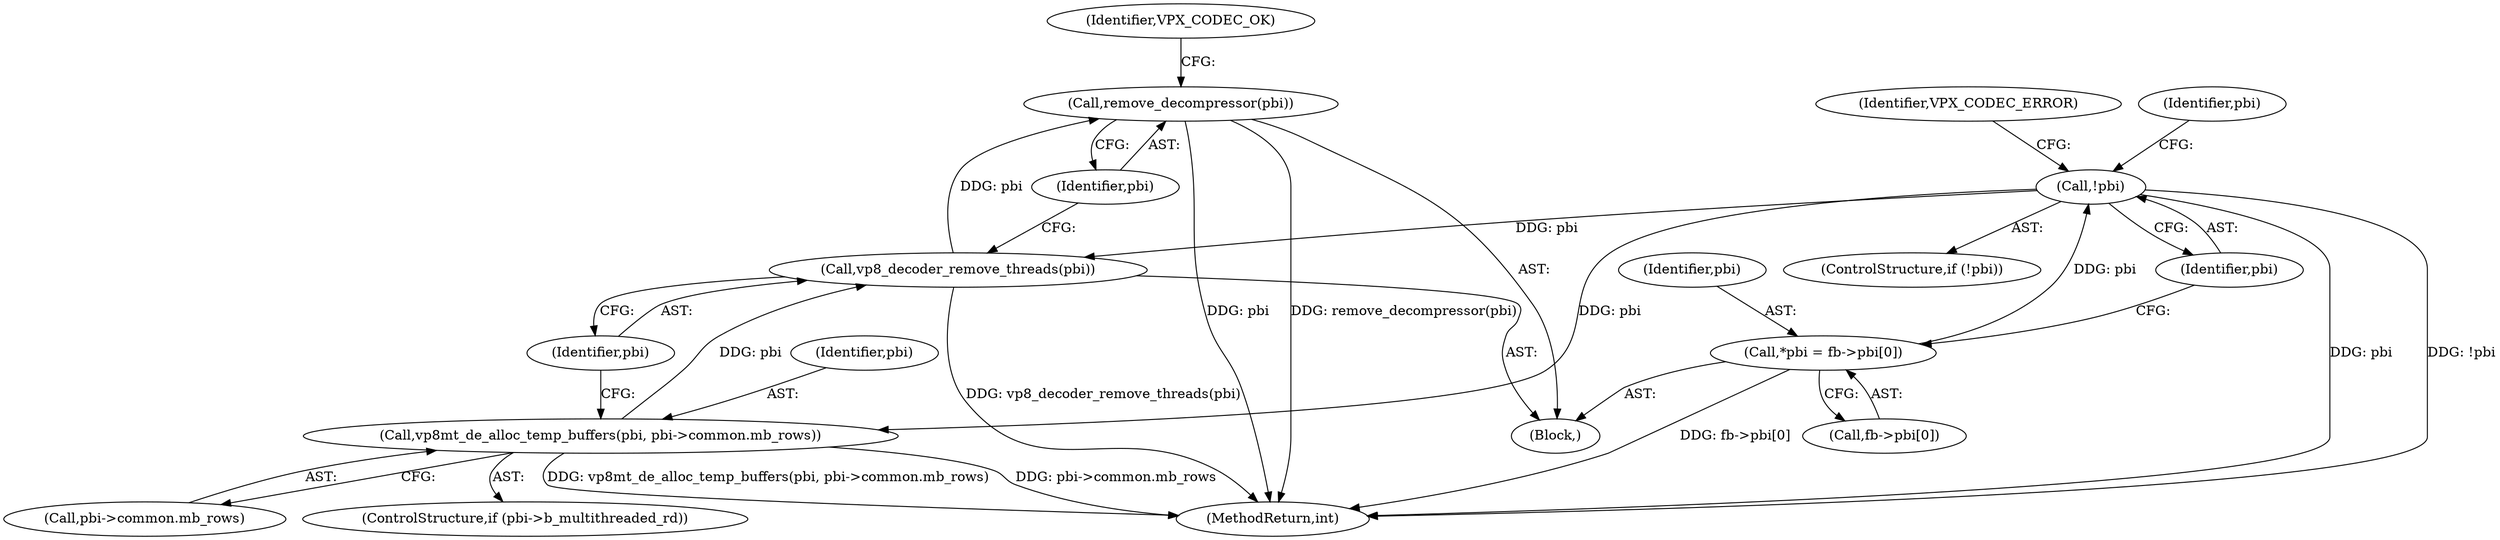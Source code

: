 digraph "1_Android_6886e8e0a9db2dbad723dc37a548233e004b33bc_0@API" {
"1000137" [label="(Call,remove_decompressor(pbi))"];
"1000135" [label="(Call,vp8_decoder_remove_threads(pbi))"];
"1000128" [label="(Call,vp8mt_de_alloc_temp_buffers(pbi, pbi->common.mb_rows))"];
"1000120" [label="(Call,!pbi)"];
"1000112" [label="(Call,*pbi = fb->pbi[0])"];
"1000135" [label="(Call,vp8_decoder_remove_threads(pbi))"];
"1000129" [label="(Identifier,pbi)"];
"1000114" [label="(Call,fb->pbi[0])"];
"1000113" [label="(Identifier,pbi)"];
"1000142" [label="(Identifier,VPX_CODEC_OK)"];
"1000138" [label="(Identifier,pbi)"];
"1000143" [label="(MethodReturn,int)"];
"1000128" [label="(Call,vp8mt_de_alloc_temp_buffers(pbi, pbi->common.mb_rows))"];
"1000130" [label="(Call,pbi->common.mb_rows)"];
"1000119" [label="(ControlStructure,if (!pbi))"];
"1000121" [label="(Identifier,pbi)"];
"1000110" [label="(Block,)"];
"1000126" [label="(Identifier,pbi)"];
"1000112" [label="(Call,*pbi = fb->pbi[0])"];
"1000123" [label="(Identifier,VPX_CODEC_ERROR)"];
"1000124" [label="(ControlStructure,if (pbi->b_multithreaded_rd))"];
"1000120" [label="(Call,!pbi)"];
"1000136" [label="(Identifier,pbi)"];
"1000137" [label="(Call,remove_decompressor(pbi))"];
"1000137" -> "1000110"  [label="AST: "];
"1000137" -> "1000138"  [label="CFG: "];
"1000138" -> "1000137"  [label="AST: "];
"1000142" -> "1000137"  [label="CFG: "];
"1000137" -> "1000143"  [label="DDG: pbi"];
"1000137" -> "1000143"  [label="DDG: remove_decompressor(pbi)"];
"1000135" -> "1000137"  [label="DDG: pbi"];
"1000135" -> "1000110"  [label="AST: "];
"1000135" -> "1000136"  [label="CFG: "];
"1000136" -> "1000135"  [label="AST: "];
"1000138" -> "1000135"  [label="CFG: "];
"1000135" -> "1000143"  [label="DDG: vp8_decoder_remove_threads(pbi)"];
"1000128" -> "1000135"  [label="DDG: pbi"];
"1000120" -> "1000135"  [label="DDG: pbi"];
"1000128" -> "1000124"  [label="AST: "];
"1000128" -> "1000130"  [label="CFG: "];
"1000129" -> "1000128"  [label="AST: "];
"1000130" -> "1000128"  [label="AST: "];
"1000136" -> "1000128"  [label="CFG: "];
"1000128" -> "1000143"  [label="DDG: pbi->common.mb_rows"];
"1000128" -> "1000143"  [label="DDG: vp8mt_de_alloc_temp_buffers(pbi, pbi->common.mb_rows)"];
"1000120" -> "1000128"  [label="DDG: pbi"];
"1000120" -> "1000119"  [label="AST: "];
"1000120" -> "1000121"  [label="CFG: "];
"1000121" -> "1000120"  [label="AST: "];
"1000123" -> "1000120"  [label="CFG: "];
"1000126" -> "1000120"  [label="CFG: "];
"1000120" -> "1000143"  [label="DDG: pbi"];
"1000120" -> "1000143"  [label="DDG: !pbi"];
"1000112" -> "1000120"  [label="DDG: pbi"];
"1000112" -> "1000110"  [label="AST: "];
"1000112" -> "1000114"  [label="CFG: "];
"1000113" -> "1000112"  [label="AST: "];
"1000114" -> "1000112"  [label="AST: "];
"1000121" -> "1000112"  [label="CFG: "];
"1000112" -> "1000143"  [label="DDG: fb->pbi[0]"];
}
